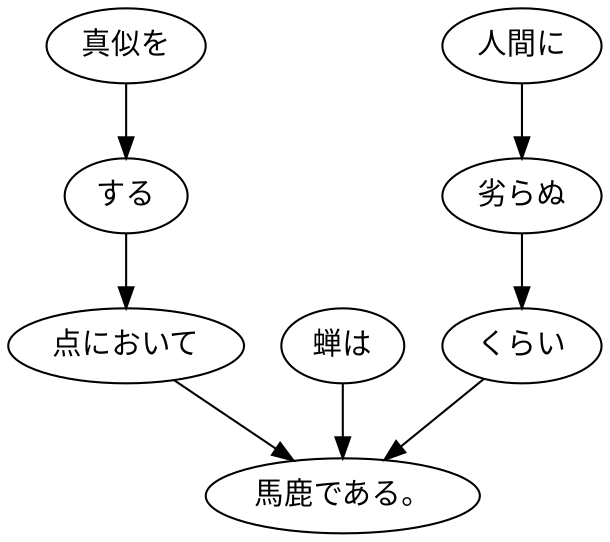 digraph graph4057 {
	node0 [label="真似を"];
	node1 [label="する"];
	node2 [label="点において"];
	node3 [label="蝉は"];
	node4 [label="人間に"];
	node5 [label="劣らぬ"];
	node6 [label="くらい"];
	node7 [label="馬鹿である。"];
	node0 -> node1;
	node1 -> node2;
	node2 -> node7;
	node3 -> node7;
	node4 -> node5;
	node5 -> node6;
	node6 -> node7;
}
